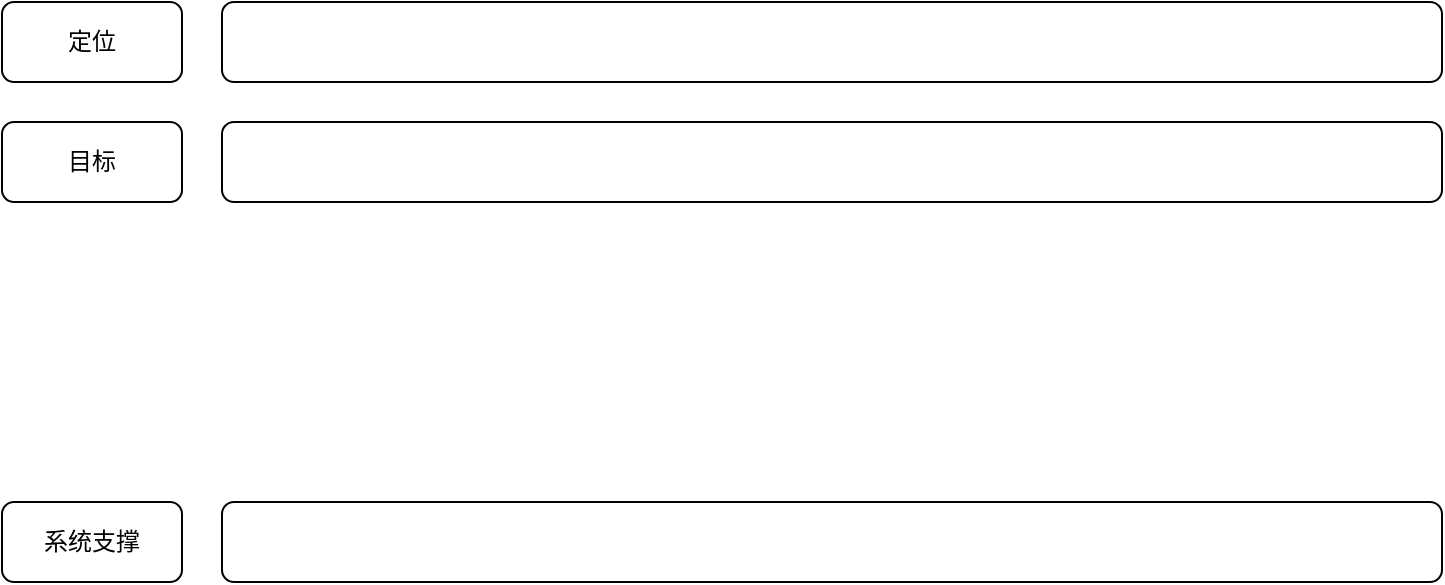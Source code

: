 <mxfile version="14.4.3" type="github">
  <diagram id="0ql-77iRh93Zedp5rYDf" name="Page-1">
    <mxGraphModel dx="901" dy="591" grid="1" gridSize="10" guides="1" tooltips="1" connect="1" arrows="1" fold="1" page="1" pageScale="1" pageWidth="827" pageHeight="1169" math="0" shadow="0">
      <root>
        <mxCell id="0" />
        <mxCell id="1" parent="0" />
        <mxCell id="XVMsI3g6lcJiQLdyO5kc-1" value="定位" style="rounded=1;whiteSpace=wrap;html=1;" vertex="1" parent="1">
          <mxGeometry x="80" y="190" width="90" height="40" as="geometry" />
        </mxCell>
        <mxCell id="XVMsI3g6lcJiQLdyO5kc-2" value="" style="rounded=1;whiteSpace=wrap;html=1;" vertex="1" parent="1">
          <mxGeometry x="190" y="190" width="610" height="40" as="geometry" />
        </mxCell>
        <mxCell id="XVMsI3g6lcJiQLdyO5kc-3" value="目标" style="rounded=1;whiteSpace=wrap;html=1;" vertex="1" parent="1">
          <mxGeometry x="80" y="250" width="90" height="40" as="geometry" />
        </mxCell>
        <mxCell id="XVMsI3g6lcJiQLdyO5kc-4" value="" style="rounded=1;whiteSpace=wrap;html=1;" vertex="1" parent="1">
          <mxGeometry x="190" y="250" width="610" height="40" as="geometry" />
        </mxCell>
        <mxCell id="XVMsI3g6lcJiQLdyO5kc-5" value="系统支撑" style="rounded=1;whiteSpace=wrap;html=1;" vertex="1" parent="1">
          <mxGeometry x="80" y="440" width="90" height="40" as="geometry" />
        </mxCell>
        <mxCell id="XVMsI3g6lcJiQLdyO5kc-6" value="" style="rounded=1;whiteSpace=wrap;html=1;" vertex="1" parent="1">
          <mxGeometry x="190" y="440" width="610" height="40" as="geometry" />
        </mxCell>
      </root>
    </mxGraphModel>
  </diagram>
</mxfile>

